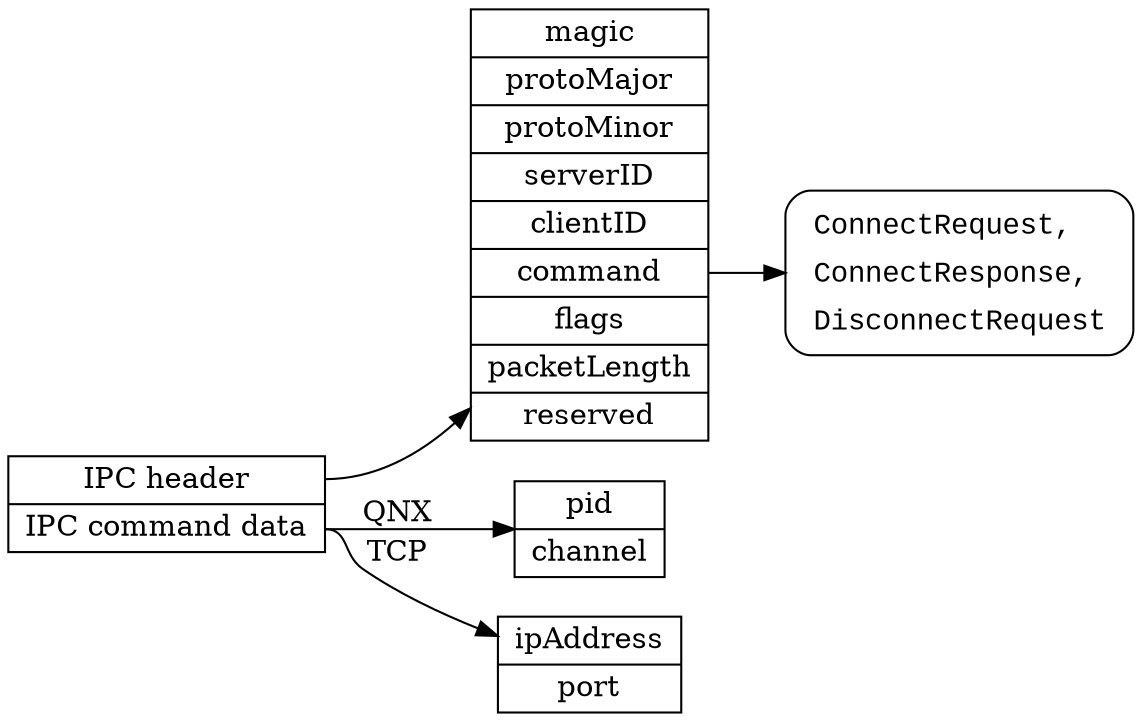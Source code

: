 digraph dsi_message
{ 
   node [shape=record]; 
   rankdir=LR;

   message [label="<f0> IPC header|<f1> IPC command data"];
   ipc_header [label="magic|protoMajor|protoMinor|serverID|clientID|<f0> command|flags|packetLength|reserved"];

   ipc_command [ style = "filled" penwidth = 1 fillcolor = "white" fontname = "Courier New" shape = "Mrecord" label =<<table border="0" cellborder="0" cellpadding="3" bgcolor="white"><tr><td align="left">ConnectRequest,</td></tr><tr><td align="left">ConnectResponse,</td></tr><tr><td align="left">DisconnectRequest</td></tr></table>> ];
   ipc_command_data_qnx [label="pid | channel"];
   ipc_command_data_tcp [label="ipAddress | port"];

   message:f0 -> ipc_header;
   message:f1 -> ipc_command_data_qnx [label="QNX"];
   message:f1 -> ipc_command_data_tcp [label="TCP"];  
   ipc_header:f0 -> ipc_command;
}
